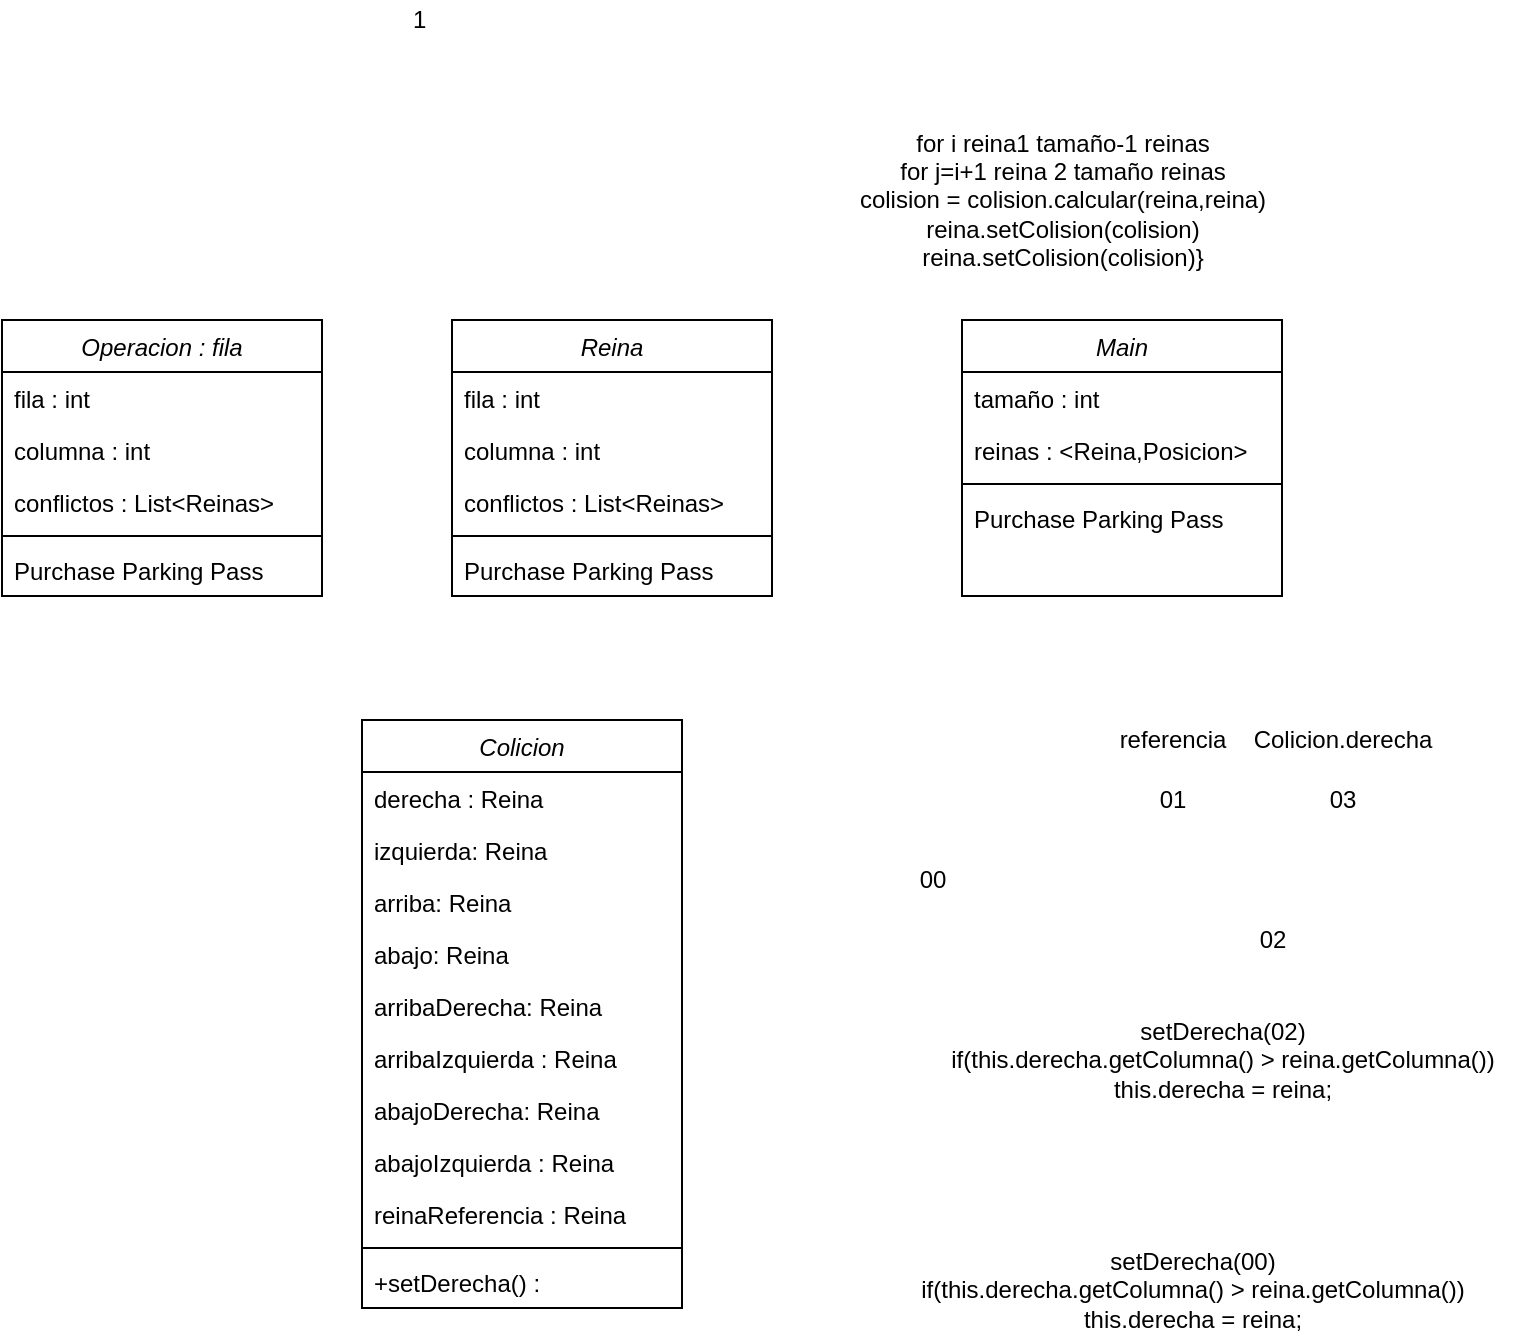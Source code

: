 <mxfile version="14.6.10" type="device"><diagram id="C5RBs43oDa-KdzZeNtuy" name="Page-1"><mxGraphModel dx="862" dy="1619" grid="1" gridSize="10" guides="1" tooltips="1" connect="1" arrows="1" fold="1" page="1" pageScale="1" pageWidth="827" pageHeight="1169" math="0" shadow="0"><root><mxCell id="WIyWlLk6GJQsqaUBKTNV-0"/><mxCell id="WIyWlLk6GJQsqaUBKTNV-1" parent="WIyWlLk6GJQsqaUBKTNV-0"/><mxCell id="zkfFHV4jXpPFQw0GAbJ--0" value="Reina" style="swimlane;fontStyle=2;align=center;verticalAlign=top;childLayout=stackLayout;horizontal=1;startSize=26;horizontalStack=0;resizeParent=1;resizeLast=0;collapsible=1;marginBottom=0;rounded=0;shadow=0;strokeWidth=1;" parent="WIyWlLk6GJQsqaUBKTNV-1" vertex="1"><mxGeometry x="265" y="100" width="160" height="138" as="geometry"><mxRectangle x="230" y="140" width="160" height="26" as="alternateBounds"/></mxGeometry></mxCell><mxCell id="zkfFHV4jXpPFQw0GAbJ--1" value="fila : int" style="text;align=left;verticalAlign=top;spacingLeft=4;spacingRight=4;overflow=hidden;rotatable=0;points=[[0,0.5],[1,0.5]];portConstraint=eastwest;" parent="zkfFHV4jXpPFQw0GAbJ--0" vertex="1"><mxGeometry y="26" width="160" height="26" as="geometry"/></mxCell><mxCell id="a-A88CJbvUIxnGPB59bH-13" value="columna : int" style="text;align=left;verticalAlign=top;spacingLeft=4;spacingRight=4;overflow=hidden;rotatable=0;points=[[0,0.5],[1,0.5]];portConstraint=eastwest;" vertex="1" parent="zkfFHV4jXpPFQw0GAbJ--0"><mxGeometry y="52" width="160" height="26" as="geometry"/></mxCell><mxCell id="zkfFHV4jXpPFQw0GAbJ--2" value="conflictos : List&lt;Reinas&gt;" style="text;align=left;verticalAlign=top;spacingLeft=4;spacingRight=4;overflow=hidden;rotatable=0;points=[[0,0.5],[1,0.5]];portConstraint=eastwest;rounded=0;shadow=0;html=0;" parent="zkfFHV4jXpPFQw0GAbJ--0" vertex="1"><mxGeometry y="78" width="160" height="26" as="geometry"/></mxCell><mxCell id="zkfFHV4jXpPFQw0GAbJ--4" value="" style="line;html=1;strokeWidth=1;align=left;verticalAlign=middle;spacingTop=-1;spacingLeft=3;spacingRight=3;rotatable=0;labelPosition=right;points=[];portConstraint=eastwest;" parent="zkfFHV4jXpPFQw0GAbJ--0" vertex="1"><mxGeometry y="104" width="160" height="8" as="geometry"/></mxCell><mxCell id="zkfFHV4jXpPFQw0GAbJ--5" value="Purchase Parking Pass" style="text;align=left;verticalAlign=top;spacingLeft=4;spacingRight=4;overflow=hidden;rotatable=0;points=[[0,0.5],[1,0.5]];portConstraint=eastwest;" parent="zkfFHV4jXpPFQw0GAbJ--0" vertex="1"><mxGeometry y="112" width="160" height="26" as="geometry"/></mxCell><mxCell id="vX7Uay4i49Qn7dwoFiej-0" value="Colicion" style="swimlane;fontStyle=2;align=center;verticalAlign=top;childLayout=stackLayout;horizontal=1;startSize=26;horizontalStack=0;resizeParent=1;resizeLast=0;collapsible=1;marginBottom=0;rounded=0;shadow=0;strokeWidth=1;" parent="WIyWlLk6GJQsqaUBKTNV-1" vertex="1"><mxGeometry x="220" y="300" width="160" height="294" as="geometry"><mxRectangle x="230" y="140" width="160" height="26" as="alternateBounds"/></mxGeometry></mxCell><mxCell id="vX7Uay4i49Qn7dwoFiej-1" value="derecha : Reina" style="text;align=left;verticalAlign=top;spacingLeft=4;spacingRight=4;overflow=hidden;rotatable=0;points=[[0,0.5],[1,0.5]];portConstraint=eastwest;" parent="vX7Uay4i49Qn7dwoFiej-0" vertex="1"><mxGeometry y="26" width="160" height="26" as="geometry"/></mxCell><mxCell id="a-A88CJbvUIxnGPB59bH-0" value="izquierda: Reina" style="text;align=left;verticalAlign=top;spacingLeft=4;spacingRight=4;overflow=hidden;rotatable=0;points=[[0,0.5],[1,0.5]];portConstraint=eastwest;" vertex="1" parent="vX7Uay4i49Qn7dwoFiej-0"><mxGeometry y="52" width="160" height="26" as="geometry"/></mxCell><mxCell id="a-A88CJbvUIxnGPB59bH-1" value="arriba: Reina" style="text;align=left;verticalAlign=top;spacingLeft=4;spacingRight=4;overflow=hidden;rotatable=0;points=[[0,0.5],[1,0.5]];portConstraint=eastwest;" vertex="1" parent="vX7Uay4i49Qn7dwoFiej-0"><mxGeometry y="78" width="160" height="26" as="geometry"/></mxCell><mxCell id="a-A88CJbvUIxnGPB59bH-2" value="abajo: Reina" style="text;align=left;verticalAlign=top;spacingLeft=4;spacingRight=4;overflow=hidden;rotatable=0;points=[[0,0.5],[1,0.5]];portConstraint=eastwest;" vertex="1" parent="vX7Uay4i49Qn7dwoFiej-0"><mxGeometry y="104" width="160" height="26" as="geometry"/></mxCell><mxCell id="a-A88CJbvUIxnGPB59bH-3" value="arribaDerecha: Reina" style="text;align=left;verticalAlign=top;spacingLeft=4;spacingRight=4;overflow=hidden;rotatable=0;points=[[0,0.5],[1,0.5]];portConstraint=eastwest;" vertex="1" parent="vX7Uay4i49Qn7dwoFiej-0"><mxGeometry y="130" width="160" height="26" as="geometry"/></mxCell><mxCell id="a-A88CJbvUIxnGPB59bH-5" value="arribaIzquierda : Reina" style="text;align=left;verticalAlign=top;spacingLeft=4;spacingRight=4;overflow=hidden;rotatable=0;points=[[0,0.5],[1,0.5]];portConstraint=eastwest;" vertex="1" parent="vX7Uay4i49Qn7dwoFiej-0"><mxGeometry y="156" width="160" height="26" as="geometry"/></mxCell><mxCell id="a-A88CJbvUIxnGPB59bH-6" value="abajoDerecha: Reina" style="text;align=left;verticalAlign=top;spacingLeft=4;spacingRight=4;overflow=hidden;rotatable=0;points=[[0,0.5],[1,0.5]];portConstraint=eastwest;" vertex="1" parent="vX7Uay4i49Qn7dwoFiej-0"><mxGeometry y="182" width="160" height="26" as="geometry"/></mxCell><mxCell id="a-A88CJbvUIxnGPB59bH-4" value="abajoIzquierda : Reina" style="text;align=left;verticalAlign=top;spacingLeft=4;spacingRight=4;overflow=hidden;rotatable=0;points=[[0,0.5],[1,0.5]];portConstraint=eastwest;" vertex="1" parent="vX7Uay4i49Qn7dwoFiej-0"><mxGeometry y="208" width="160" height="26" as="geometry"/></mxCell><mxCell id="a-A88CJbvUIxnGPB59bH-8" value="reinaReferencia : Reina" style="text;align=left;verticalAlign=top;spacingLeft=4;spacingRight=4;overflow=hidden;rotatable=0;points=[[0,0.5],[1,0.5]];portConstraint=eastwest;" vertex="1" parent="vX7Uay4i49Qn7dwoFiej-0"><mxGeometry y="234" width="160" height="26" as="geometry"/></mxCell><mxCell id="vX7Uay4i49Qn7dwoFiej-4" value="" style="line;html=1;strokeWidth=1;align=left;verticalAlign=middle;spacingTop=-1;spacingLeft=3;spacingRight=3;rotatable=0;labelPosition=right;points=[];portConstraint=eastwest;" parent="vX7Uay4i49Qn7dwoFiej-0" vertex="1"><mxGeometry y="260" width="160" height="8" as="geometry"/></mxCell><mxCell id="a-A88CJbvUIxnGPB59bH-7" value="+setDerecha() : " style="text;align=left;verticalAlign=top;spacingLeft=4;spacingRight=4;overflow=hidden;rotatable=0;points=[[0,0.5],[1,0.5]];portConstraint=eastwest;" vertex="1" parent="vX7Uay4i49Qn7dwoFiej-0"><mxGeometry y="268" width="160" height="26" as="geometry"/></mxCell><mxCell id="vX7Uay4i49Qn7dwoFiej-12" value="Main" style="swimlane;fontStyle=2;align=center;verticalAlign=top;childLayout=stackLayout;horizontal=1;startSize=26;horizontalStack=0;resizeParent=1;resizeLast=0;collapsible=1;marginBottom=0;rounded=0;shadow=0;strokeWidth=1;" parent="WIyWlLk6GJQsqaUBKTNV-1" vertex="1"><mxGeometry x="520" y="100" width="160" height="138" as="geometry"><mxRectangle x="230" y="140" width="160" height="26" as="alternateBounds"/></mxGeometry></mxCell><mxCell id="vX7Uay4i49Qn7dwoFiej-14" value="tamaño : int" style="text;align=left;verticalAlign=top;spacingLeft=4;spacingRight=4;overflow=hidden;rotatable=0;points=[[0,0.5],[1,0.5]];portConstraint=eastwest;rounded=0;shadow=0;html=0;" parent="vX7Uay4i49Qn7dwoFiej-12" vertex="1"><mxGeometry y="26" width="160" height="26" as="geometry"/></mxCell><mxCell id="vX7Uay4i49Qn7dwoFiej-15" value="reinas : &lt;Reina,Posicion&gt;" style="text;align=left;verticalAlign=top;spacingLeft=4;spacingRight=4;overflow=hidden;rotatable=0;points=[[0,0.5],[1,0.5]];portConstraint=eastwest;rounded=0;shadow=0;html=0;" parent="vX7Uay4i49Qn7dwoFiej-12" vertex="1"><mxGeometry y="52" width="160" height="26" as="geometry"/></mxCell><mxCell id="vX7Uay4i49Qn7dwoFiej-16" value="" style="line;html=1;strokeWidth=1;align=left;verticalAlign=middle;spacingTop=-1;spacingLeft=3;spacingRight=3;rotatable=0;labelPosition=right;points=[];portConstraint=eastwest;" parent="vX7Uay4i49Qn7dwoFiej-12" vertex="1"><mxGeometry y="78" width="160" height="8" as="geometry"/></mxCell><mxCell id="vX7Uay4i49Qn7dwoFiej-17" value="Purchase Parking Pass" style="text;align=left;verticalAlign=top;spacingLeft=4;spacingRight=4;overflow=hidden;rotatable=0;points=[[0,0.5],[1,0.5]];portConstraint=eastwest;" parent="vX7Uay4i49Qn7dwoFiej-12" vertex="1"><mxGeometry y="86" width="160" height="26" as="geometry"/></mxCell><mxCell id="a-A88CJbvUIxnGPB59bH-9" value="00" style="text;html=1;align=center;verticalAlign=middle;resizable=0;points=[];autosize=1;strokeColor=none;" vertex="1" parent="WIyWlLk6GJQsqaUBKTNV-1"><mxGeometry x="490" y="370" width="30" height="20" as="geometry"/></mxCell><mxCell id="a-A88CJbvUIxnGPB59bH-10" value="01" style="text;html=1;align=center;verticalAlign=middle;resizable=0;points=[];autosize=1;strokeColor=none;" vertex="1" parent="WIyWlLk6GJQsqaUBKTNV-1"><mxGeometry x="610" y="330" width="30" height="20" as="geometry"/></mxCell><mxCell id="a-A88CJbvUIxnGPB59bH-11" value="03" style="text;html=1;align=center;verticalAlign=middle;resizable=0;points=[];autosize=1;strokeColor=none;" vertex="1" parent="WIyWlLk6GJQsqaUBKTNV-1"><mxGeometry x="695" y="330" width="30" height="20" as="geometry"/></mxCell><mxCell id="a-A88CJbvUIxnGPB59bH-14" value="referencia" style="text;html=1;align=center;verticalAlign=middle;resizable=0;points=[];autosize=1;strokeColor=none;" vertex="1" parent="WIyWlLk6GJQsqaUBKTNV-1"><mxGeometry x="590" y="300" width="70" height="20" as="geometry"/></mxCell><mxCell id="a-A88CJbvUIxnGPB59bH-15" value="Colicion.derecha" style="text;html=1;align=center;verticalAlign=middle;resizable=0;points=[];autosize=1;strokeColor=none;" vertex="1" parent="WIyWlLk6GJQsqaUBKTNV-1"><mxGeometry x="660" y="300" width="100" height="20" as="geometry"/></mxCell><mxCell id="a-A88CJbvUIxnGPB59bH-16" value="02" style="text;html=1;align=center;verticalAlign=middle;resizable=0;points=[];autosize=1;strokeColor=none;" vertex="1" parent="WIyWlLk6GJQsqaUBKTNV-1"><mxGeometry x="660" y="400" width="30" height="20" as="geometry"/></mxCell><mxCell id="a-A88CJbvUIxnGPB59bH-17" value="setDerecha(02)&lt;br&gt;if(this.derecha.getColumna() &amp;gt; reina.getColumna())&lt;br&gt;this.derecha = reina;" style="text;html=1;align=center;verticalAlign=middle;resizable=0;points=[];autosize=1;strokeColor=none;" vertex="1" parent="WIyWlLk6GJQsqaUBKTNV-1"><mxGeometry x="505" y="445" width="290" height="50" as="geometry"/></mxCell><mxCell id="a-A88CJbvUIxnGPB59bH-18" value="setDerecha(00)&lt;br&gt;if(this.derecha.getColumna() &amp;gt; reina.getColumna())&lt;br&gt;this.derecha = reina;" style="text;html=1;align=center;verticalAlign=middle;resizable=0;points=[];autosize=1;strokeColor=none;" vertex="1" parent="WIyWlLk6GJQsqaUBKTNV-1"><mxGeometry x="490" y="560" width="290" height="50" as="geometry"/></mxCell><mxCell id="a-A88CJbvUIxnGPB59bH-19" value="for i reina1 tamaño-1 reinas&lt;br&gt;for j=i+1 reina 2 tamaño reinas&lt;br&gt;colision = colision.calcular(reina,reina)&lt;br&gt;reina.setColision(colision)&lt;br&gt;reina.setColision(colision)}&lt;br&gt;" style="text;html=1;align=center;verticalAlign=middle;resizable=0;points=[];autosize=1;strokeColor=none;" vertex="1" parent="WIyWlLk6GJQsqaUBKTNV-1"><mxGeometry x="460" width="220" height="80" as="geometry"/></mxCell><mxCell id="a-A88CJbvUIxnGPB59bH-20" value="Operacion : fila" style="swimlane;fontStyle=2;align=center;verticalAlign=top;childLayout=stackLayout;horizontal=1;startSize=26;horizontalStack=0;resizeParent=1;resizeLast=0;collapsible=1;marginBottom=0;rounded=0;shadow=0;strokeWidth=1;" vertex="1" parent="WIyWlLk6GJQsqaUBKTNV-1"><mxGeometry x="40" y="100" width="160" height="138" as="geometry"><mxRectangle x="230" y="140" width="160" height="26" as="alternateBounds"/></mxGeometry></mxCell><mxCell id="a-A88CJbvUIxnGPB59bH-21" value="fila : int" style="text;align=left;verticalAlign=top;spacingLeft=4;spacingRight=4;overflow=hidden;rotatable=0;points=[[0,0.5],[1,0.5]];portConstraint=eastwest;" vertex="1" parent="a-A88CJbvUIxnGPB59bH-20"><mxGeometry y="26" width="160" height="26" as="geometry"/></mxCell><mxCell id="a-A88CJbvUIxnGPB59bH-22" value="columna : int" style="text;align=left;verticalAlign=top;spacingLeft=4;spacingRight=4;overflow=hidden;rotatable=0;points=[[0,0.5],[1,0.5]];portConstraint=eastwest;" vertex="1" parent="a-A88CJbvUIxnGPB59bH-20"><mxGeometry y="52" width="160" height="26" as="geometry"/></mxCell><mxCell id="a-A88CJbvUIxnGPB59bH-23" value="conflictos : List&lt;Reinas&gt;" style="text;align=left;verticalAlign=top;spacingLeft=4;spacingRight=4;overflow=hidden;rotatable=0;points=[[0,0.5],[1,0.5]];portConstraint=eastwest;rounded=0;shadow=0;html=0;" vertex="1" parent="a-A88CJbvUIxnGPB59bH-20"><mxGeometry y="78" width="160" height="26" as="geometry"/></mxCell><mxCell id="a-A88CJbvUIxnGPB59bH-24" value="" style="line;html=1;strokeWidth=1;align=left;verticalAlign=middle;spacingTop=-1;spacingLeft=3;spacingRight=3;rotatable=0;labelPosition=right;points=[];portConstraint=eastwest;" vertex="1" parent="a-A88CJbvUIxnGPB59bH-20"><mxGeometry y="104" width="160" height="8" as="geometry"/></mxCell><mxCell id="a-A88CJbvUIxnGPB59bH-25" value="Purchase Parking Pass" style="text;align=left;verticalAlign=top;spacingLeft=4;spacingRight=4;overflow=hidden;rotatable=0;points=[[0,0.5],[1,0.5]];portConstraint=eastwest;" vertex="1" parent="a-A88CJbvUIxnGPB59bH-20"><mxGeometry y="112" width="160" height="26" as="geometry"/></mxCell><mxCell id="a-A88CJbvUIxnGPB59bH-26" value="1&amp;nbsp;" style="text;html=1;align=center;verticalAlign=middle;resizable=0;points=[];autosize=1;strokeColor=none;" vertex="1" parent="WIyWlLk6GJQsqaUBKTNV-1"><mxGeometry x="235" y="-60" width="30" height="20" as="geometry"/></mxCell></root></mxGraphModel></diagram></mxfile>
